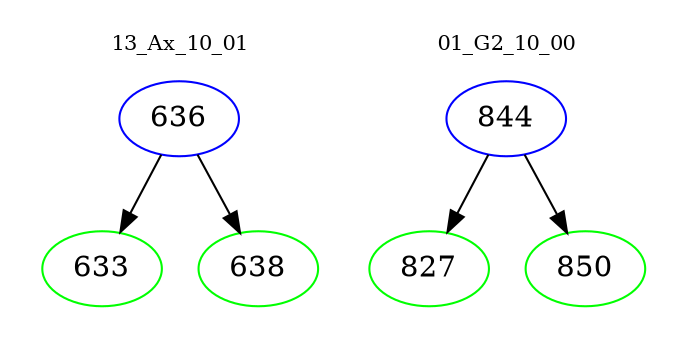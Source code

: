 digraph{
subgraph cluster_0 {
color = white
label = "13_Ax_10_01";
fontsize=10;
T0_636 [label="636", color="blue"]
T0_636 -> T0_633 [color="black"]
T0_633 [label="633", color="green"]
T0_636 -> T0_638 [color="black"]
T0_638 [label="638", color="green"]
}
subgraph cluster_1 {
color = white
label = "01_G2_10_00";
fontsize=10;
T1_844 [label="844", color="blue"]
T1_844 -> T1_827 [color="black"]
T1_827 [label="827", color="green"]
T1_844 -> T1_850 [color="black"]
T1_850 [label="850", color="green"]
}
}
